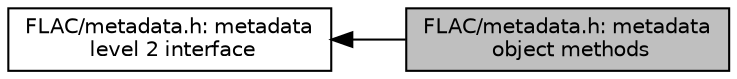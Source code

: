 digraph "FLAC/metadata.h: metadata object methods"
{
  edge [fontname="Helvetica",fontsize="10",labelfontname="Helvetica",labelfontsize="10"];
  node [fontname="Helvetica",fontsize="10",shape=box];
  rankdir=LR;
  Node1 [label="FLAC/metadata.h: metadata\l object methods",height=0.2,width=0.4,color="black", fillcolor="grey75", style="filled", fontcolor="black",tooltip="This module contains methods for manipulating FLAC metadata objects."];
  Node2 [label="FLAC/metadata.h: metadata\l level 2 interface",height=0.2,width=0.4,color="black", fillcolor="white", style="filled",URL="$d5/dcf/group__flac__metadata__level2.html",tooltip="The level 2 interface provides read-write access to FLAC file metadata; all metadata is read into mem..."];
  Node2->Node1 [shape=plaintext, dir="back", style="solid"];
}
